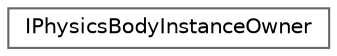 digraph "Graphical Class Hierarchy"
{
 // INTERACTIVE_SVG=YES
 // LATEX_PDF_SIZE
  bgcolor="transparent";
  edge [fontname=Helvetica,fontsize=10,labelfontname=Helvetica,labelfontsize=10];
  node [fontname=Helvetica,fontsize=10,shape=box,height=0.2,width=0.4];
  rankdir="LR";
  Node0 [id="Node000000",label="IPhysicsBodyInstanceOwner",height=0.2,width=0.4,color="grey40", fillcolor="white", style="filled",URL="$d1/daf/classIPhysicsBodyInstanceOwner.html",tooltip="Interface representing the owner of a FBodyInstance (used when the owner is not an UPrimitiveComponen..."];
}
